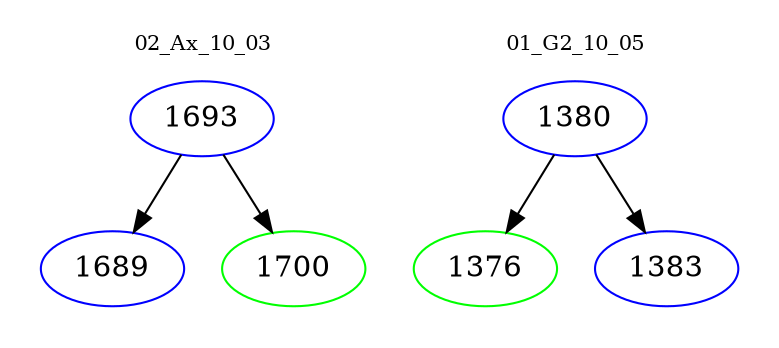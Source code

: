 digraph{
subgraph cluster_0 {
color = white
label = "02_Ax_10_03";
fontsize=10;
T0_1693 [label="1693", color="blue"]
T0_1693 -> T0_1689 [color="black"]
T0_1689 [label="1689", color="blue"]
T0_1693 -> T0_1700 [color="black"]
T0_1700 [label="1700", color="green"]
}
subgraph cluster_1 {
color = white
label = "01_G2_10_05";
fontsize=10;
T1_1380 [label="1380", color="blue"]
T1_1380 -> T1_1376 [color="black"]
T1_1376 [label="1376", color="green"]
T1_1380 -> T1_1383 [color="black"]
T1_1383 [label="1383", color="blue"]
}
}
